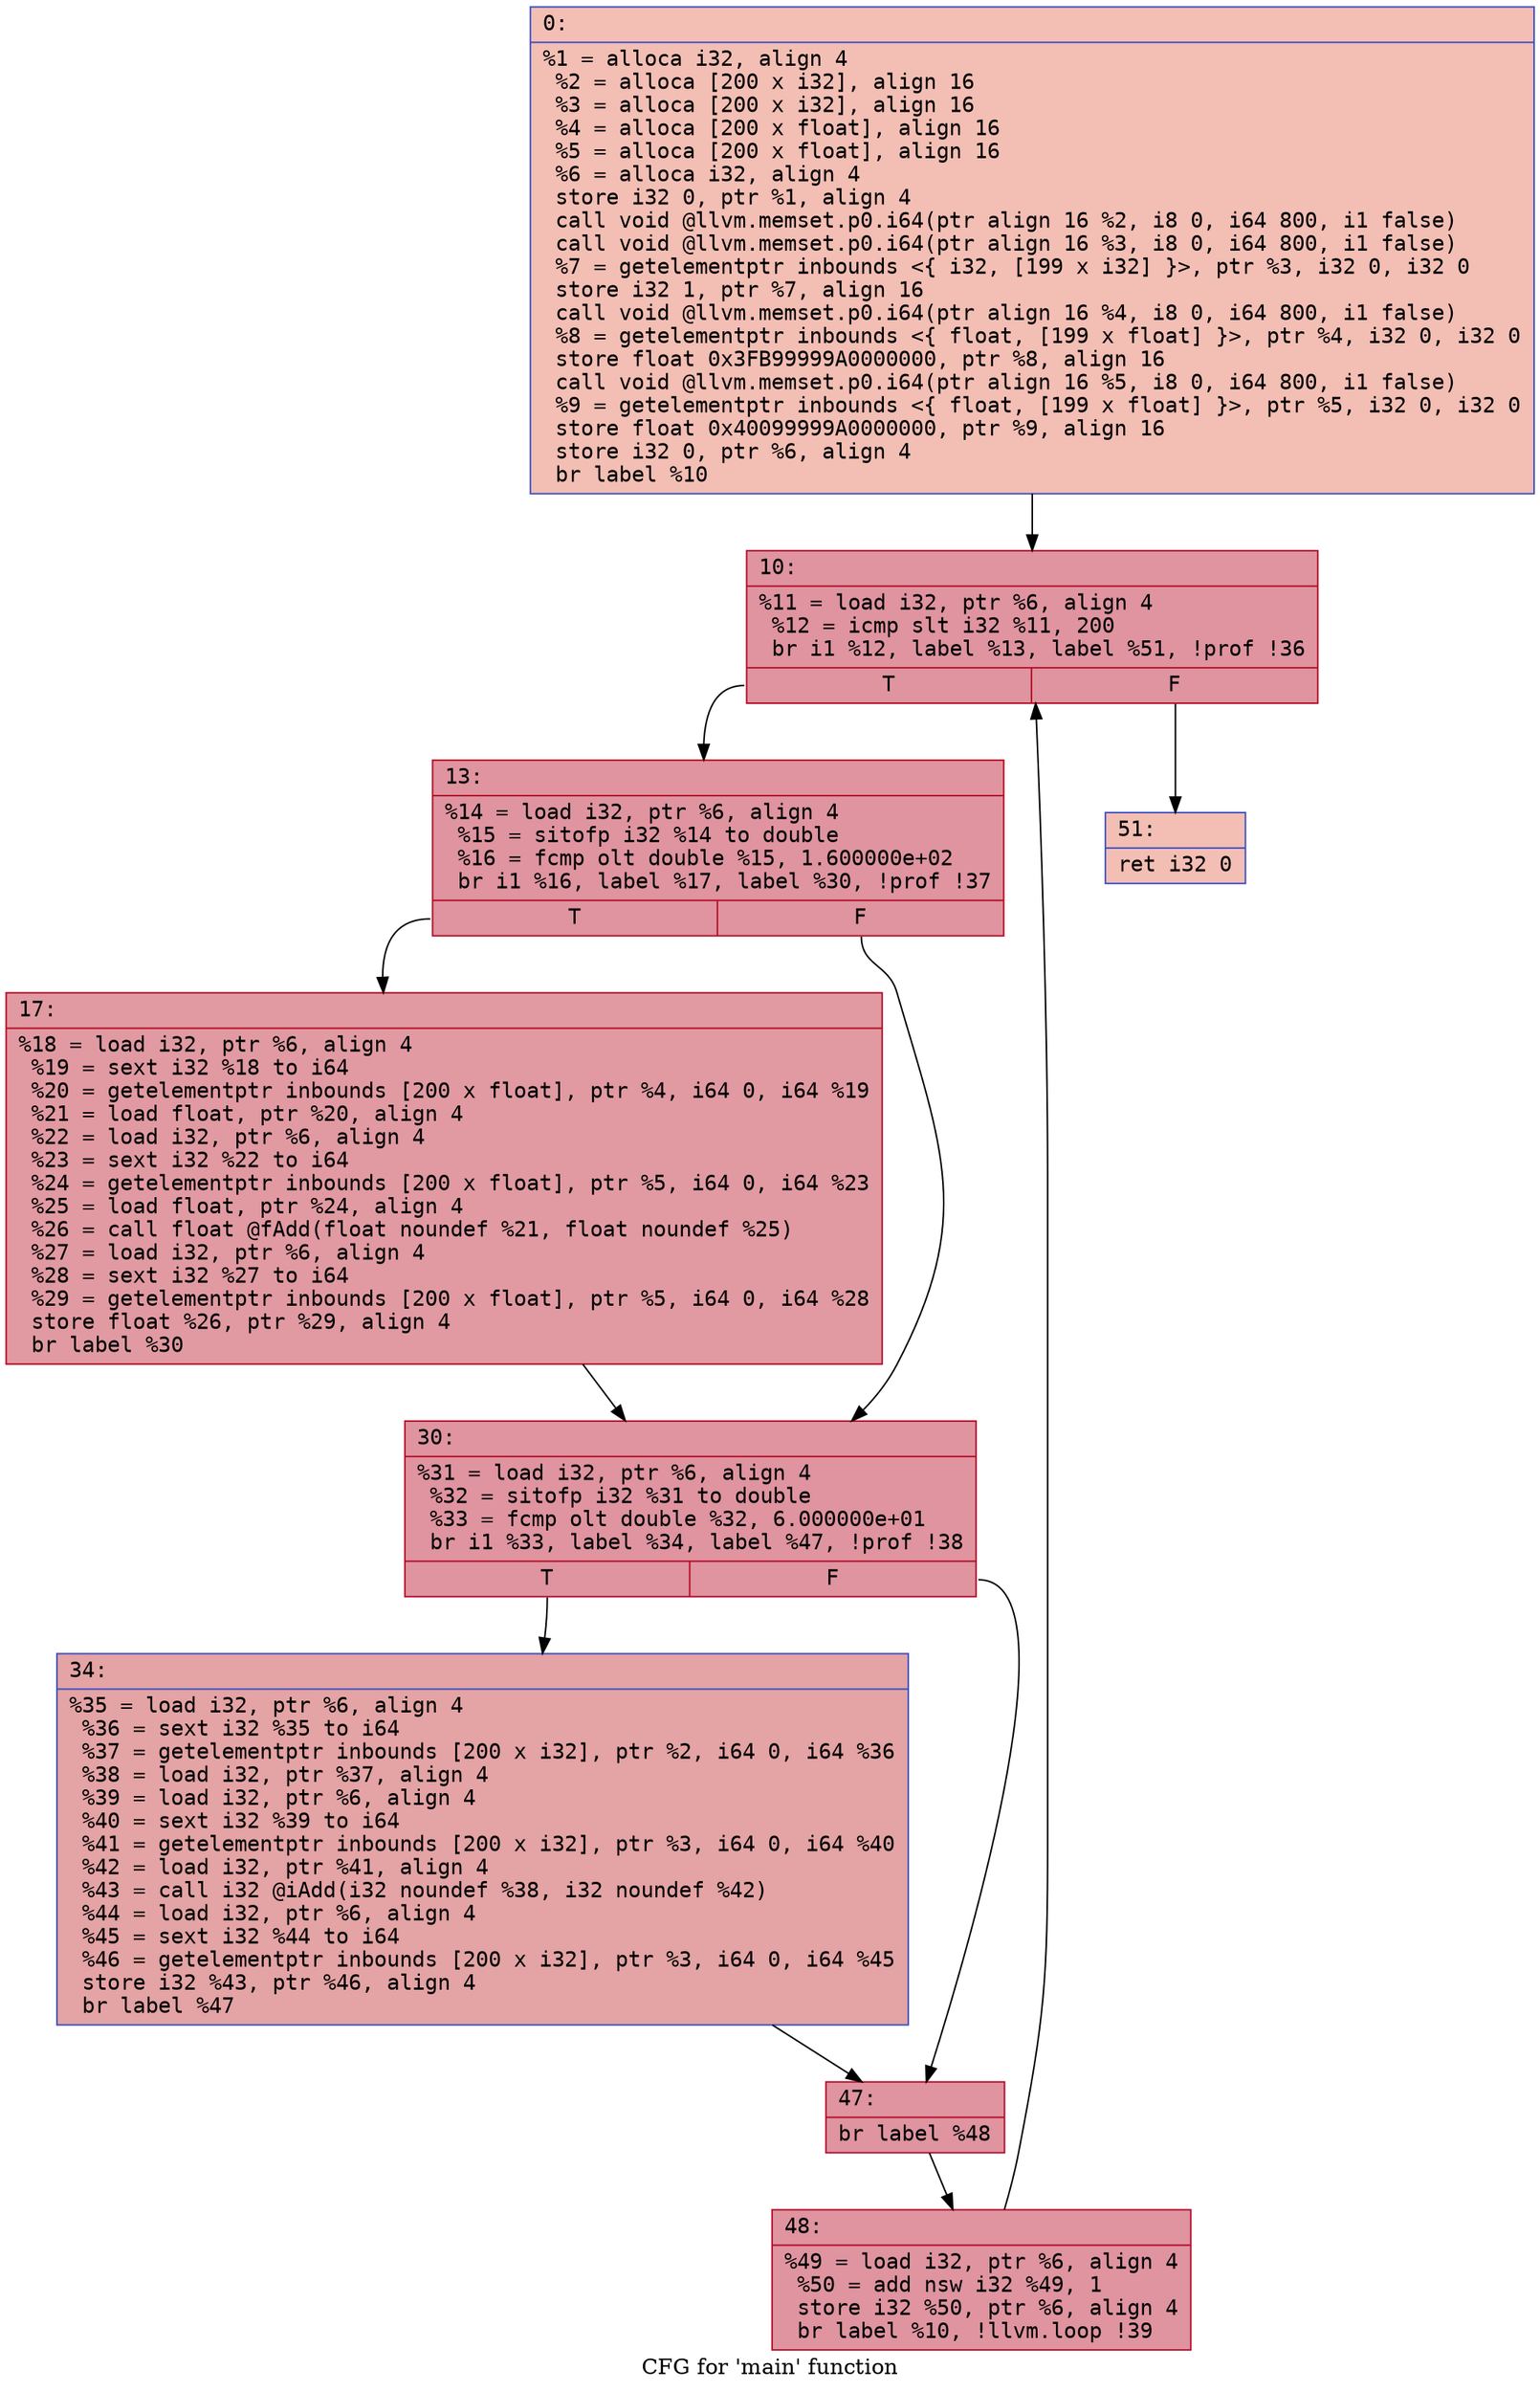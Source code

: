digraph "CFG for 'main' function" {
	label="CFG for 'main' function";

	Node0x5597faaf2a90 [shape=record,color="#3d50c3ff", style=filled, fillcolor="#e36c5570" fontname="Courier",label="{0:\l|  %1 = alloca i32, align 4\l  %2 = alloca [200 x i32], align 16\l  %3 = alloca [200 x i32], align 16\l  %4 = alloca [200 x float], align 16\l  %5 = alloca [200 x float], align 16\l  %6 = alloca i32, align 4\l  store i32 0, ptr %1, align 4\l  call void @llvm.memset.p0.i64(ptr align 16 %2, i8 0, i64 800, i1 false)\l  call void @llvm.memset.p0.i64(ptr align 16 %3, i8 0, i64 800, i1 false)\l  %7 = getelementptr inbounds \<\{ i32, [199 x i32] \}\>, ptr %3, i32 0, i32 0\l  store i32 1, ptr %7, align 16\l  call void @llvm.memset.p0.i64(ptr align 16 %4, i8 0, i64 800, i1 false)\l  %8 = getelementptr inbounds \<\{ float, [199 x float] \}\>, ptr %4, i32 0, i32 0\l  store float 0x3FB99999A0000000, ptr %8, align 16\l  call void @llvm.memset.p0.i64(ptr align 16 %5, i8 0, i64 800, i1 false)\l  %9 = getelementptr inbounds \<\{ float, [199 x float] \}\>, ptr %5, i32 0, i32 0\l  store float 0x40099999A0000000, ptr %9, align 16\l  store i32 0, ptr %6, align 4\l  br label %10\l}"];
	Node0x5597faaf2a90 -> Node0x5597faaf2ae0[tooltip="0 -> 10\nProbability 100.00%" ];
	Node0x5597faaf2ae0 [shape=record,color="#b70d28ff", style=filled, fillcolor="#b70d2870" fontname="Courier",label="{10:\l|  %11 = load i32, ptr %6, align 4\l  %12 = icmp slt i32 %11, 200\l  br i1 %12, label %13, label %51, !prof !36\l|{<s0>T|<s1>F}}"];
	Node0x5597faaf2ae0:s0 -> Node0x5597faaf2b30[tooltip="10 -> 13\nProbability 99.50%" ];
	Node0x5597faaf2ae0:s1 -> Node0x5597faaf2d10[tooltip="10 -> 51\nProbability 0.50%" ];
	Node0x5597faaf2b30 [shape=record,color="#b70d28ff", style=filled, fillcolor="#b70d2870" fontname="Courier",label="{13:\l|  %14 = load i32, ptr %6, align 4\l  %15 = sitofp i32 %14 to double\l  %16 = fcmp olt double %15, 1.600000e+02\l  br i1 %16, label %17, label %30, !prof !37\l|{<s0>T|<s1>F}}"];
	Node0x5597faaf2b30:s0 -> Node0x5597faaf2b80[tooltip="13 -> 17\nProbability 80.00%" ];
	Node0x5597faaf2b30:s1 -> Node0x5597faaf2bd0[tooltip="13 -> 30\nProbability 20.00%" ];
	Node0x5597faaf2b80 [shape=record,color="#b70d28ff", style=filled, fillcolor="#bb1b2c70" fontname="Courier",label="{17:\l|  %18 = load i32, ptr %6, align 4\l  %19 = sext i32 %18 to i64\l  %20 = getelementptr inbounds [200 x float], ptr %4, i64 0, i64 %19\l  %21 = load float, ptr %20, align 4\l  %22 = load i32, ptr %6, align 4\l  %23 = sext i32 %22 to i64\l  %24 = getelementptr inbounds [200 x float], ptr %5, i64 0, i64 %23\l  %25 = load float, ptr %24, align 4\l  %26 = call float @fAdd(float noundef %21, float noundef %25)\l  %27 = load i32, ptr %6, align 4\l  %28 = sext i32 %27 to i64\l  %29 = getelementptr inbounds [200 x float], ptr %5, i64 0, i64 %28\l  store float %26, ptr %29, align 4\l  br label %30\l}"];
	Node0x5597faaf2b80 -> Node0x5597faaf2bd0[tooltip="17 -> 30\nProbability 100.00%" ];
	Node0x5597faaf2bd0 [shape=record,color="#b70d28ff", style=filled, fillcolor="#b70d2870" fontname="Courier",label="{30:\l|  %31 = load i32, ptr %6, align 4\l  %32 = sitofp i32 %31 to double\l  %33 = fcmp olt double %32, 6.000000e+01\l  br i1 %33, label %34, label %47, !prof !38\l|{<s0>T|<s1>F}}"];
	Node0x5597faaf2bd0:s0 -> Node0x5597faaf2c20[tooltip="30 -> 34\nProbability 30.00%" ];
	Node0x5597faaf2bd0:s1 -> Node0x5597faaf2c70[tooltip="30 -> 47\nProbability 70.00%" ];
	Node0x5597faaf2c20 [shape=record,color="#3d50c3ff", style=filled, fillcolor="#c32e3170" fontname="Courier",label="{34:\l|  %35 = load i32, ptr %6, align 4\l  %36 = sext i32 %35 to i64\l  %37 = getelementptr inbounds [200 x i32], ptr %2, i64 0, i64 %36\l  %38 = load i32, ptr %37, align 4\l  %39 = load i32, ptr %6, align 4\l  %40 = sext i32 %39 to i64\l  %41 = getelementptr inbounds [200 x i32], ptr %3, i64 0, i64 %40\l  %42 = load i32, ptr %41, align 4\l  %43 = call i32 @iAdd(i32 noundef %38, i32 noundef %42)\l  %44 = load i32, ptr %6, align 4\l  %45 = sext i32 %44 to i64\l  %46 = getelementptr inbounds [200 x i32], ptr %3, i64 0, i64 %45\l  store i32 %43, ptr %46, align 4\l  br label %47\l}"];
	Node0x5597faaf2c20 -> Node0x5597faaf2c70[tooltip="34 -> 47\nProbability 100.00%" ];
	Node0x5597faaf2c70 [shape=record,color="#b70d28ff", style=filled, fillcolor="#b70d2870" fontname="Courier",label="{47:\l|  br label %48\l}"];
	Node0x5597faaf2c70 -> Node0x5597faaf2cc0[tooltip="47 -> 48\nProbability 100.00%" ];
	Node0x5597faaf2cc0 [shape=record,color="#b70d28ff", style=filled, fillcolor="#b70d2870" fontname="Courier",label="{48:\l|  %49 = load i32, ptr %6, align 4\l  %50 = add nsw i32 %49, 1\l  store i32 %50, ptr %6, align 4\l  br label %10, !llvm.loop !39\l}"];
	Node0x5597faaf2cc0 -> Node0x5597faaf2ae0[tooltip="48 -> 10\nProbability 100.00%" ];
	Node0x5597faaf2d10 [shape=record,color="#3d50c3ff", style=filled, fillcolor="#e36c5570" fontname="Courier",label="{51:\l|  ret i32 0\l}"];
}
